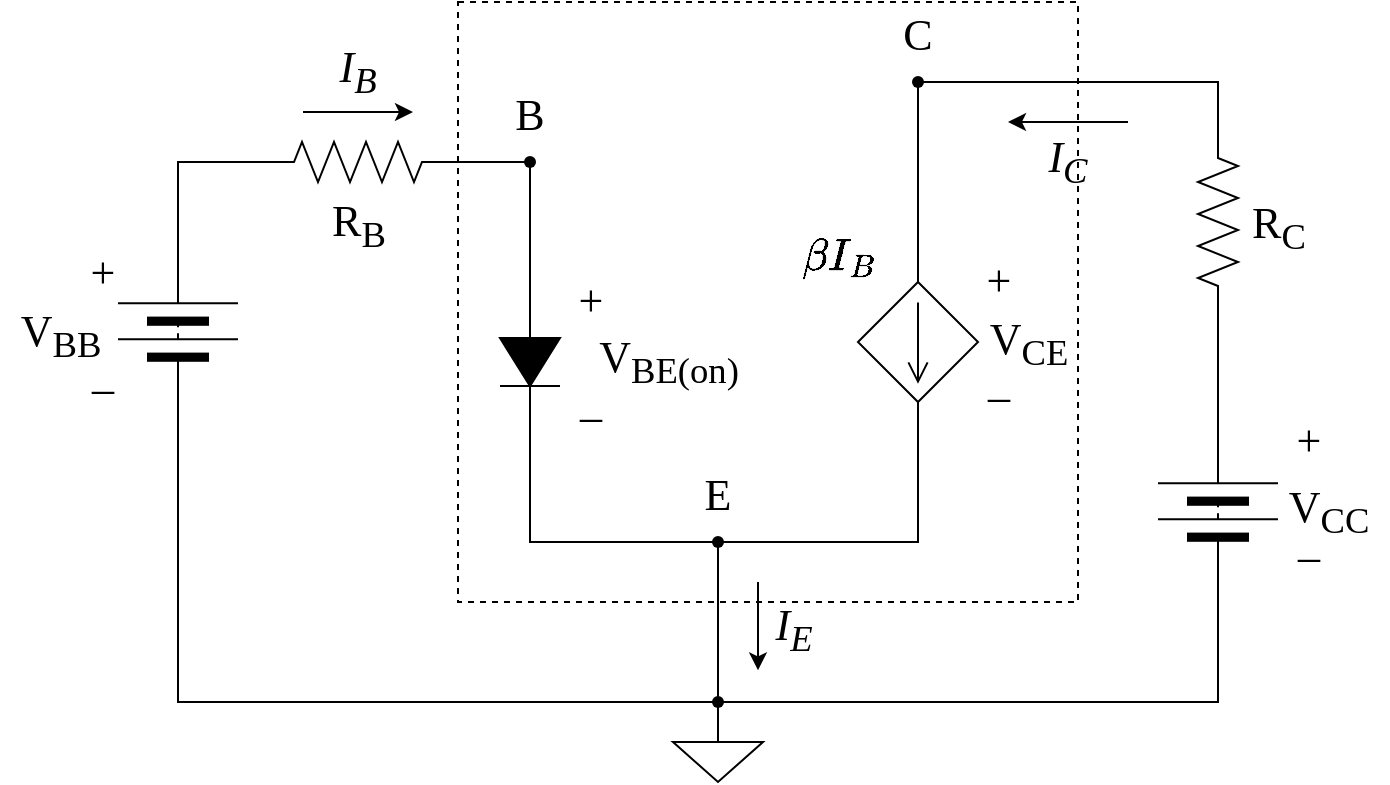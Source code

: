 <mxfile version="22.0.3" type="device">
  <diagram name="Trang-1" id="jdwA5vypR48VeuwpfjTU">
    <mxGraphModel dx="1036" dy="606" grid="1" gridSize="10" guides="1" tooltips="1" connect="1" arrows="1" fold="1" page="1" pageScale="1" pageWidth="1100" pageHeight="850" math="1" shadow="0">
      <root>
        <mxCell id="0" />
        <mxCell id="1" parent="0" />
        <mxCell id="NV5PZMqExWxVKoS1mkhp-1" value="" style="pointerEvents=1;fillColor=strokeColor;verticalLabelPosition=bottom;shadow=0;dashed=0;align=center;html=1;verticalAlign=top;shape=mxgraph.electrical.diodes.diode;direction=south;points=[[0,0.5,0,0,0],[1,0.5,0,0,0]];" vertex="1" parent="1">
          <mxGeometry x="321" y="270" width="30" height="60" as="geometry" />
        </mxCell>
        <mxCell id="NV5PZMqExWxVKoS1mkhp-2" value="" style="pointerEvents=1;verticalLabelPosition=bottom;shadow=0;dashed=0;align=center;html=1;verticalAlign=top;shape=mxgraph.electrical.signal_sources.source;aspect=fixed;points=[[0.5,0,0],[1,0.5,0],[0.5,1,0],[0,0.5,0]];elSignalType=dc2;elSourceType=dependent;" vertex="1" parent="1">
          <mxGeometry x="500" y="260" width="60" height="60" as="geometry" />
        </mxCell>
        <mxCell id="NV5PZMqExWxVKoS1mkhp-3" value="" style="pointerEvents=1;verticalLabelPosition=bottom;shadow=0;dashed=0;align=center;html=1;verticalAlign=top;shape=mxgraph.electrical.miscellaneous.batteryStack;direction=north;" vertex="1" parent="1">
          <mxGeometry x="130" y="250" width="60" height="70" as="geometry" />
        </mxCell>
        <mxCell id="NV5PZMqExWxVKoS1mkhp-24" style="edgeStyle=orthogonalEdgeStyle;shape=connector;rounded=0;orthogonalLoop=1;jettySize=auto;html=1;exitX=0;exitY=0.5;exitDx=0;exitDy=0;labelBackgroundColor=default;strokeColor=default;align=center;verticalAlign=middle;fontFamily=Helvetica;fontSize=11;fontColor=default;endArrow=none;endFill=0;" edge="1" parent="1" source="NV5PZMqExWxVKoS1mkhp-4" target="NV5PZMqExWxVKoS1mkhp-10">
          <mxGeometry relative="1" as="geometry">
            <Array as="points">
              <mxPoint x="680" y="470" />
            </Array>
          </mxGeometry>
        </mxCell>
        <mxCell id="NV5PZMqExWxVKoS1mkhp-4" value="" style="pointerEvents=1;verticalLabelPosition=bottom;shadow=0;dashed=0;align=center;html=1;verticalAlign=top;shape=mxgraph.electrical.miscellaneous.batteryStack;direction=north;" vertex="1" parent="1">
          <mxGeometry x="650" y="340" width="60" height="70" as="geometry" />
        </mxCell>
        <mxCell id="NV5PZMqExWxVKoS1mkhp-5" value="" style="pointerEvents=1;verticalLabelPosition=bottom;shadow=0;dashed=0;align=center;html=1;verticalAlign=top;shape=mxgraph.electrical.resistors.resistor_2;direction=south;" vertex="1" parent="1">
          <mxGeometry x="670" y="180" width="20" height="100" as="geometry" />
        </mxCell>
        <mxCell id="NV5PZMqExWxVKoS1mkhp-17" style="edgeStyle=orthogonalEdgeStyle;shape=connector;rounded=0;orthogonalLoop=1;jettySize=auto;html=1;exitX=1;exitY=0.5;exitDx=0;exitDy=0;exitPerimeter=0;labelBackgroundColor=default;strokeColor=default;align=center;verticalAlign=middle;fontFamily=Helvetica;fontSize=11;fontColor=default;endArrow=none;endFill=0;" edge="1" parent="1" source="NV5PZMqExWxVKoS1mkhp-6" target="NV5PZMqExWxVKoS1mkhp-9">
          <mxGeometry relative="1" as="geometry" />
        </mxCell>
        <mxCell id="NV5PZMqExWxVKoS1mkhp-6" value="R&lt;sub&gt;B&lt;/sub&gt;" style="pointerEvents=1;verticalLabelPosition=bottom;shadow=0;dashed=0;align=center;html=1;verticalAlign=top;shape=mxgraph.electrical.resistors.resistor_2;fontSize=22;fontFamily=Times New Roman;" vertex="1" parent="1">
          <mxGeometry x="200" y="190" width="100" height="20" as="geometry" />
        </mxCell>
        <mxCell id="NV5PZMqExWxVKoS1mkhp-38" value="" style="edgeStyle=orthogonalEdgeStyle;shape=connector;rounded=0;orthogonalLoop=1;jettySize=auto;html=1;labelBackgroundColor=default;strokeColor=default;align=center;verticalAlign=middle;fontFamily=Helvetica;fontSize=11;fontColor=default;endArrow=none;endFill=0;" edge="1" parent="1" source="NV5PZMqExWxVKoS1mkhp-8" target="NV5PZMqExWxVKoS1mkhp-10">
          <mxGeometry relative="1" as="geometry" />
        </mxCell>
        <mxCell id="NV5PZMqExWxVKoS1mkhp-8" value="E&#xa;&#xa;" style="shape=waypoint;sketch=0;size=6;pointerEvents=1;points=[];fillColor=none;resizable=0;rotatable=0;perimeter=centerPerimeter;snapToPoint=1;fontFamily=Times New Roman;fontSize=22;fontColor=default;strokeColor=default;strokeWidth=1;" vertex="1" parent="1">
          <mxGeometry x="420" y="380" width="20" height="20" as="geometry" />
        </mxCell>
        <mxCell id="NV5PZMqExWxVKoS1mkhp-9" value="B&#xa;&#xa;" style="shape=waypoint;sketch=0;size=6;pointerEvents=1;points=[];fillColor=none;resizable=0;rotatable=0;perimeter=centerPerimeter;snapToPoint=1;fontFamily=Times New Roman;fontSize=22;fontColor=default;" vertex="1" parent="1">
          <mxGeometry x="326" y="190" width="20" height="20" as="geometry" />
        </mxCell>
        <mxCell id="NV5PZMqExWxVKoS1mkhp-10" value="" style="shape=waypoint;sketch=0;size=6;pointerEvents=1;points=[];fillColor=none;resizable=0;rotatable=0;perimeter=centerPerimeter;snapToPoint=1;fontFamily=Times New Roman;fontSize=22;fontColor=default;strokeColor=default;strokeWidth=1;" vertex="1" parent="1">
          <mxGeometry x="420" y="460" width="20" height="20" as="geometry" />
        </mxCell>
        <mxCell id="NV5PZMqExWxVKoS1mkhp-14" style="edgeStyle=orthogonalEdgeStyle;shape=connector;rounded=0;orthogonalLoop=1;jettySize=auto;html=1;exitX=0.5;exitY=1;exitDx=0;exitDy=0;exitPerimeter=0;entryX=0.652;entryY=0.383;entryDx=0;entryDy=0;entryPerimeter=0;labelBackgroundColor=default;strokeColor=default;align=center;verticalAlign=middle;fontFamily=Helvetica;fontSize=11;fontColor=default;endArrow=none;endFill=0;" edge="1" parent="1" source="NV5PZMqExWxVKoS1mkhp-2" target="NV5PZMqExWxVKoS1mkhp-8">
          <mxGeometry relative="1" as="geometry">
            <Array as="points">
              <mxPoint x="530" y="390" />
            </Array>
          </mxGeometry>
        </mxCell>
        <mxCell id="NV5PZMqExWxVKoS1mkhp-16" style="edgeStyle=orthogonalEdgeStyle;shape=connector;rounded=0;orthogonalLoop=1;jettySize=auto;html=1;exitX=0;exitY=0.5;exitDx=0;exitDy=0;exitPerimeter=0;entryX=0.386;entryY=1.083;entryDx=0;entryDy=0;entryPerimeter=0;labelBackgroundColor=default;strokeColor=default;align=center;verticalAlign=middle;fontFamily=Helvetica;fontSize=11;fontColor=default;endArrow=none;endFill=0;" edge="1" parent="1" source="NV5PZMqExWxVKoS1mkhp-1" target="NV5PZMqExWxVKoS1mkhp-9">
          <mxGeometry relative="1" as="geometry" />
        </mxCell>
        <mxCell id="NV5PZMqExWxVKoS1mkhp-20" style="edgeStyle=orthogonalEdgeStyle;shape=connector;rounded=0;orthogonalLoop=1;jettySize=auto;html=1;exitX=1;exitY=0.5;exitDx=0;exitDy=0;entryX=0;entryY=0.5;entryDx=0;entryDy=0;entryPerimeter=0;labelBackgroundColor=default;strokeColor=default;align=center;verticalAlign=middle;fontFamily=Helvetica;fontSize=11;fontColor=default;endArrow=none;endFill=0;" edge="1" parent="1" source="NV5PZMqExWxVKoS1mkhp-3" target="NV5PZMqExWxVKoS1mkhp-6">
          <mxGeometry relative="1" as="geometry">
            <Array as="points">
              <mxPoint x="160" y="230" />
              <mxPoint x="160" y="230" />
            </Array>
          </mxGeometry>
        </mxCell>
        <mxCell id="NV5PZMqExWxVKoS1mkhp-21" style="edgeStyle=orthogonalEdgeStyle;shape=connector;rounded=0;orthogonalLoop=1;jettySize=auto;html=1;exitX=1;exitY=0.5;exitDx=0;exitDy=0;entryX=1;entryY=0.5;entryDx=0;entryDy=0;entryPerimeter=0;labelBackgroundColor=default;strokeColor=default;align=center;verticalAlign=middle;fontFamily=Helvetica;fontSize=11;fontColor=default;endArrow=none;endFill=0;" edge="1" parent="1" source="NV5PZMqExWxVKoS1mkhp-4" target="NV5PZMqExWxVKoS1mkhp-5">
          <mxGeometry relative="1" as="geometry" />
        </mxCell>
        <mxCell id="NV5PZMqExWxVKoS1mkhp-22" style="edgeStyle=orthogonalEdgeStyle;shape=connector;rounded=0;orthogonalLoop=1;jettySize=auto;html=1;exitX=0;exitY=0.5;exitDx=0;exitDy=0;exitPerimeter=0;entryX=0.5;entryY=0;entryDx=0;entryDy=0;entryPerimeter=0;labelBackgroundColor=default;strokeColor=default;align=center;verticalAlign=middle;fontFamily=Helvetica;fontSize=11;fontColor=default;endArrow=none;endFill=0;" edge="1" parent="1" source="NV5PZMqExWxVKoS1mkhp-5" target="NV5PZMqExWxVKoS1mkhp-2">
          <mxGeometry relative="1" as="geometry">
            <Array as="points">
              <mxPoint x="680" y="160" />
              <mxPoint x="530" y="160" />
            </Array>
          </mxGeometry>
        </mxCell>
        <mxCell id="NV5PZMqExWxVKoS1mkhp-23" value="&lt;font face=&quot;Times New Roman&quot;&gt;&lt;span style=&quot;font-size: 22px;&quot;&gt;R&lt;sub&gt;C&lt;/sub&gt;&lt;/span&gt;&lt;/font&gt;" style="text;html=1;align=center;verticalAlign=middle;resizable=0;points=[];autosize=1;strokeColor=none;fillColor=none;fontSize=11;fontFamily=Helvetica;fontColor=default;" vertex="1" parent="1">
          <mxGeometry x="685" y="213" width="50" height="40" as="geometry" />
        </mxCell>
        <mxCell id="NV5PZMqExWxVKoS1mkhp-25" style="edgeStyle=orthogonalEdgeStyle;shape=connector;rounded=0;orthogonalLoop=1;jettySize=auto;html=1;exitX=0;exitY=0.5;exitDx=0;exitDy=0;entryX=0.072;entryY=0.107;entryDx=0;entryDy=0;entryPerimeter=0;labelBackgroundColor=default;strokeColor=default;align=center;verticalAlign=middle;fontFamily=Helvetica;fontSize=11;fontColor=default;endArrow=none;endFill=0;" edge="1" parent="1" source="NV5PZMqExWxVKoS1mkhp-3" target="NV5PZMqExWxVKoS1mkhp-10">
          <mxGeometry relative="1" as="geometry">
            <Array as="points">
              <mxPoint x="160" y="470" />
            </Array>
          </mxGeometry>
        </mxCell>
        <mxCell id="NV5PZMqExWxVKoS1mkhp-27" value="&lt;font face=&quot;Times New Roman&quot;&gt;&lt;span style=&quot;font-size: 22px;&quot;&gt;V&lt;sub&gt;CC&lt;/sub&gt;&lt;/span&gt;&lt;/font&gt;" style="text;html=1;align=center;verticalAlign=middle;resizable=0;points=[];autosize=1;strokeColor=none;fillColor=none;fontSize=11;fontFamily=Helvetica;fontColor=default;" vertex="1" parent="1">
          <mxGeometry x="705" y="355" width="60" height="40" as="geometry" />
        </mxCell>
        <mxCell id="NV5PZMqExWxVKoS1mkhp-31" value="" style="group" vertex="1" connectable="0" parent="1">
          <mxGeometry x="705" y="320" width="40" height="90" as="geometry" />
        </mxCell>
        <mxCell id="NV5PZMqExWxVKoS1mkhp-28" value="&lt;font face=&quot;Times New Roman&quot;&gt;&lt;span style=&quot;font-size: 22px;&quot;&gt;+&lt;/span&gt;&lt;/font&gt;" style="text;html=1;align=center;verticalAlign=middle;resizable=0;points=[];autosize=1;strokeColor=none;fillColor=none;fontSize=11;fontFamily=Helvetica;fontColor=default;" vertex="1" parent="NV5PZMqExWxVKoS1mkhp-31">
          <mxGeometry width="40" height="40" as="geometry" />
        </mxCell>
        <mxCell id="NV5PZMqExWxVKoS1mkhp-30" value="&lt;font face=&quot;Times New Roman&quot;&gt;&lt;span style=&quot;font-size: 22px;&quot;&gt;_&lt;/span&gt;&lt;/font&gt;" style="text;html=1;align=center;verticalAlign=middle;resizable=0;points=[];autosize=1;strokeColor=none;fillColor=none;fontSize=11;fontFamily=Helvetica;fontColor=default;" vertex="1" parent="NV5PZMqExWxVKoS1mkhp-31">
          <mxGeometry x="5" y="50" width="30" height="40" as="geometry" />
        </mxCell>
        <mxCell id="NV5PZMqExWxVKoS1mkhp-32" value="" style="group" vertex="1" connectable="0" parent="1">
          <mxGeometry x="550" y="240" width="65" height="90" as="geometry" />
        </mxCell>
        <mxCell id="NV5PZMqExWxVKoS1mkhp-33" value="&lt;font face=&quot;Times New Roman&quot;&gt;&lt;span style=&quot;font-size: 22px;&quot;&gt;+&lt;/span&gt;&lt;/font&gt;" style="text;html=1;align=center;verticalAlign=middle;resizable=0;points=[];autosize=1;strokeColor=none;fillColor=none;fontSize=11;fontFamily=Helvetica;fontColor=default;" vertex="1" parent="NV5PZMqExWxVKoS1mkhp-32">
          <mxGeometry width="40" height="40" as="geometry" />
        </mxCell>
        <mxCell id="NV5PZMqExWxVKoS1mkhp-34" value="&lt;font face=&quot;Times New Roman&quot;&gt;&lt;span style=&quot;font-size: 22px;&quot;&gt;_&lt;/span&gt;&lt;/font&gt;" style="text;html=1;align=center;verticalAlign=middle;resizable=0;points=[];autosize=1;strokeColor=none;fillColor=none;fontSize=11;fontFamily=Helvetica;fontColor=default;" vertex="1" parent="NV5PZMqExWxVKoS1mkhp-32">
          <mxGeometry x="5" y="50" width="30" height="40" as="geometry" />
        </mxCell>
        <mxCell id="NV5PZMqExWxVKoS1mkhp-57" value="&lt;font face=&quot;Times New Roman&quot;&gt;&lt;span style=&quot;font-size: 22px;&quot;&gt;V&lt;sub&gt;CE&lt;/sub&gt;&lt;/span&gt;&lt;/font&gt;" style="text;html=1;align=center;verticalAlign=middle;resizable=0;points=[];autosize=1;strokeColor=none;fillColor=none;fontSize=11;fontFamily=Helvetica;fontColor=default;" vertex="1" parent="NV5PZMqExWxVKoS1mkhp-32">
          <mxGeometry x="5" y="31" width="60" height="40" as="geometry" />
        </mxCell>
        <mxCell id="NV5PZMqExWxVKoS1mkhp-35" value="" style="group" vertex="1" connectable="0" parent="1">
          <mxGeometry x="102" y="236" width="40" height="90" as="geometry" />
        </mxCell>
        <mxCell id="NV5PZMqExWxVKoS1mkhp-36" value="&lt;font face=&quot;Times New Roman&quot;&gt;&lt;span style=&quot;font-size: 22px;&quot;&gt;+&lt;/span&gt;&lt;/font&gt;" style="text;html=1;align=center;verticalAlign=middle;resizable=0;points=[];autosize=1;strokeColor=none;fillColor=none;fontSize=11;fontFamily=Helvetica;fontColor=default;" vertex="1" parent="NV5PZMqExWxVKoS1mkhp-35">
          <mxGeometry width="40" height="40" as="geometry" />
        </mxCell>
        <mxCell id="NV5PZMqExWxVKoS1mkhp-37" value="&lt;font face=&quot;Times New Roman&quot;&gt;&lt;span style=&quot;font-size: 22px;&quot;&gt;_&lt;/span&gt;&lt;/font&gt;" style="text;html=1;align=center;verticalAlign=middle;resizable=0;points=[];autosize=1;strokeColor=none;fillColor=none;fontSize=11;fontFamily=Helvetica;fontColor=default;" vertex="1" parent="NV5PZMqExWxVKoS1mkhp-35">
          <mxGeometry x="5" y="50" width="30" height="40" as="geometry" />
        </mxCell>
        <mxCell id="NV5PZMqExWxVKoS1mkhp-59" value="&lt;font face=&quot;Times New Roman&quot;&gt;&lt;span style=&quot;font-size: 22px;&quot;&gt;V&lt;sub&gt;BB&lt;/sub&gt;&lt;/span&gt;&lt;/font&gt;" style="text;html=1;align=center;verticalAlign=middle;resizable=0;points=[];autosize=1;strokeColor=none;fillColor=none;fontSize=11;fontFamily=Helvetica;fontColor=default;" vertex="1" parent="NV5PZMqExWxVKoS1mkhp-35">
          <mxGeometry x="-31" y="31" width="60" height="40" as="geometry" />
        </mxCell>
        <mxCell id="NV5PZMqExWxVKoS1mkhp-40" value="" style="edgeStyle=orthogonalEdgeStyle;shape=connector;rounded=0;orthogonalLoop=1;jettySize=auto;html=1;labelBackgroundColor=default;strokeColor=default;align=center;verticalAlign=middle;fontFamily=Helvetica;fontSize=11;fontColor=default;endArrow=none;endFill=0;" edge="1" parent="1" source="NV5PZMqExWxVKoS1mkhp-39" target="NV5PZMqExWxVKoS1mkhp-8">
          <mxGeometry relative="1" as="geometry" />
        </mxCell>
        <mxCell id="NV5PZMqExWxVKoS1mkhp-39" value="" style="pointerEvents=1;verticalLabelPosition=bottom;shadow=0;dashed=0;align=center;html=1;verticalAlign=top;shape=mxgraph.electrical.signal_sources.signal_ground;fontFamily=Helvetica;fontSize=11;fontColor=default;" vertex="1" parent="1">
          <mxGeometry x="407.5" y="480" width="45" height="30" as="geometry" />
        </mxCell>
        <mxCell id="NV5PZMqExWxVKoS1mkhp-41" value="" style="group" vertex="1" connectable="0" parent="1">
          <mxGeometry x="575" y="150" width="60" height="30" as="geometry" />
        </mxCell>
        <mxCell id="NV5PZMqExWxVKoS1mkhp-42" value="" style="endArrow=classic;html=1;rounded=0;labelBackgroundColor=default;strokeColor=default;align=center;verticalAlign=middle;fontFamily=Helvetica;fontSize=22;fontColor=default;shape=connector;movable=1;resizable=1;rotatable=1;deletable=1;editable=1;locked=0;connectable=1;" edge="1" parent="NV5PZMqExWxVKoS1mkhp-41">
          <mxGeometry width="50" height="50" relative="1" as="geometry">
            <mxPoint x="60" y="30" as="sourcePoint" />
            <mxPoint y="30" as="targetPoint" />
          </mxGeometry>
        </mxCell>
        <mxCell id="NV5PZMqExWxVKoS1mkhp-43" value="&lt;span style=&quot;font-weight: 400;&quot;&gt;I&lt;sub&gt;C&lt;/sub&gt;&lt;/span&gt;" style="text;html=1;strokeColor=none;fillColor=none;align=center;verticalAlign=middle;whiteSpace=wrap;rounded=0;fontSize=22;fontFamily=Times New Roman;fontColor=default;fontStyle=3;movable=1;resizable=1;rotatable=1;deletable=1;editable=1;locked=0;connectable=1;" vertex="1" parent="1">
          <mxGeometry x="590" y="185" width="30" height="30" as="geometry" />
        </mxCell>
        <mxCell id="NV5PZMqExWxVKoS1mkhp-44" value="" style="group" vertex="1" connectable="0" parent="1">
          <mxGeometry x="222.5" y="175" width="55" height="35" as="geometry" />
        </mxCell>
        <mxCell id="NV5PZMqExWxVKoS1mkhp-45" value="" style="endArrow=classic;html=1;rounded=0;labelBackgroundColor=default;strokeColor=default;align=center;verticalAlign=middle;fontFamily=Helvetica;fontSize=22;fontColor=default;shape=connector;movable=1;resizable=1;rotatable=1;deletable=1;editable=1;locked=0;connectable=1;" edge="1" parent="NV5PZMqExWxVKoS1mkhp-44">
          <mxGeometry width="50" height="50" relative="1" as="geometry">
            <mxPoint as="sourcePoint" />
            <mxPoint x="55" as="targetPoint" />
          </mxGeometry>
        </mxCell>
        <mxCell id="NV5PZMqExWxVKoS1mkhp-46" value="&lt;span style=&quot;font-weight: 400;&quot;&gt;I&lt;sub&gt;B&lt;/sub&gt;&lt;/span&gt;" style="text;html=1;strokeColor=none;fillColor=none;align=center;verticalAlign=middle;whiteSpace=wrap;rounded=0;fontSize=22;fontFamily=Times New Roman;fontColor=default;fontStyle=3;movable=1;resizable=1;rotatable=1;deletable=1;editable=1;locked=0;connectable=1;" vertex="1" parent="1">
          <mxGeometry x="235" y="140" width="30" height="30" as="geometry" />
        </mxCell>
        <mxCell id="NV5PZMqExWxVKoS1mkhp-47" value="" style="group" vertex="1" connectable="0" parent="1">
          <mxGeometry x="450" y="410" width="32.5" height="44.18" as="geometry" />
        </mxCell>
        <mxCell id="NV5PZMqExWxVKoS1mkhp-48" value="" style="endArrow=classic;html=1;rounded=0;labelBackgroundColor=default;strokeColor=default;align=center;verticalAlign=middle;fontFamily=Helvetica;fontSize=22;fontColor=default;shape=connector;movable=1;resizable=1;rotatable=1;deletable=1;editable=1;locked=0;connectable=1;" edge="1" parent="NV5PZMqExWxVKoS1mkhp-47">
          <mxGeometry width="50" height="50" relative="1" as="geometry">
            <mxPoint as="sourcePoint" />
            <mxPoint y="44.18" as="targetPoint" />
          </mxGeometry>
        </mxCell>
        <mxCell id="NV5PZMqExWxVKoS1mkhp-49" value="&lt;span style=&quot;font-weight: 400;&quot;&gt;I&lt;sub&gt;E&lt;/sub&gt;&lt;/span&gt;" style="text;html=1;strokeColor=none;fillColor=none;align=center;verticalAlign=middle;whiteSpace=wrap;rounded=0;fontSize=22;fontFamily=Times New Roman;fontColor=default;fontStyle=3;movable=1;resizable=1;rotatable=1;deletable=1;editable=1;locked=0;connectable=1;" vertex="1" parent="NV5PZMqExWxVKoS1mkhp-47">
          <mxGeometry x="2.5" y="9.18" width="30" height="30" as="geometry" />
        </mxCell>
        <mxCell id="NV5PZMqExWxVKoS1mkhp-50" style="edgeStyle=orthogonalEdgeStyle;shape=connector;rounded=0;orthogonalLoop=1;jettySize=auto;html=1;exitX=1;exitY=0.5;exitDx=0;exitDy=0;exitPerimeter=0;entryX=0.05;entryY=0.409;entryDx=0;entryDy=0;entryPerimeter=0;labelBackgroundColor=default;strokeColor=default;align=center;verticalAlign=middle;fontFamily=Helvetica;fontSize=11;fontColor=default;endArrow=none;endFill=0;" edge="1" parent="1" source="NV5PZMqExWxVKoS1mkhp-1" target="NV5PZMqExWxVKoS1mkhp-8">
          <mxGeometry relative="1" as="geometry">
            <Array as="points">
              <mxPoint x="336" y="390" />
            </Array>
          </mxGeometry>
        </mxCell>
        <mxCell id="NV5PZMqExWxVKoS1mkhp-72" value="" style="rounded=0;whiteSpace=wrap;html=1;strokeWidth=1;align=center;verticalAlign=middle;fontFamily=Helvetica;fontSize=22;fontColor=default;fillColor=none;gradientColor=none;dashed=1;movable=1;resizable=1;rotatable=1;deletable=1;editable=1;locked=0;connectable=1;" vertex="1" parent="1">
          <mxGeometry x="300" y="120" width="310" height="300" as="geometry" />
        </mxCell>
        <mxCell id="NV5PZMqExWxVKoS1mkhp-54" value="" style="group" vertex="1" connectable="0" parent="1">
          <mxGeometry x="346" y="250" width="95" height="90" as="geometry" />
        </mxCell>
        <mxCell id="NV5PZMqExWxVKoS1mkhp-55" value="&lt;font face=&quot;Times New Roman&quot;&gt;&lt;span style=&quot;font-size: 22px;&quot;&gt;+&lt;/span&gt;&lt;/font&gt;" style="text;html=1;align=center;verticalAlign=middle;resizable=0;points=[];autosize=1;strokeColor=none;fillColor=none;fontSize=11;fontFamily=Helvetica;fontColor=default;" vertex="1" parent="NV5PZMqExWxVKoS1mkhp-54">
          <mxGeometry width="40" height="40" as="geometry" />
        </mxCell>
        <mxCell id="NV5PZMqExWxVKoS1mkhp-56" value="&lt;font face=&quot;Times New Roman&quot;&gt;&lt;span style=&quot;font-size: 22px;&quot;&gt;_&lt;/span&gt;&lt;/font&gt;" style="text;html=1;align=center;verticalAlign=middle;resizable=0;points=[];autosize=1;strokeColor=none;fillColor=none;fontSize=11;fontFamily=Helvetica;fontColor=default;" vertex="1" parent="NV5PZMqExWxVKoS1mkhp-54">
          <mxGeometry x="5" y="50" width="30" height="40" as="geometry" />
        </mxCell>
        <mxCell id="NV5PZMqExWxVKoS1mkhp-58" value="&lt;font face=&quot;Times New Roman&quot;&gt;&lt;span style=&quot;font-size: 22px;&quot;&gt;V&lt;sub&gt;BE(on)&lt;/sub&gt;&lt;/span&gt;&lt;/font&gt;" style="text;html=1;align=center;verticalAlign=middle;resizable=0;points=[];autosize=1;strokeColor=none;fillColor=none;fontSize=11;fontFamily=Helvetica;fontColor=default;" vertex="1" parent="NV5PZMqExWxVKoS1mkhp-54">
          <mxGeometry x="14" y="30" width="90" height="40" as="geometry" />
        </mxCell>
        <mxCell id="NV5PZMqExWxVKoS1mkhp-61" value="C&#xa;&#xa;" style="shape=waypoint;sketch=0;size=6;pointerEvents=1;points=[];fillColor=none;resizable=0;rotatable=0;perimeter=centerPerimeter;snapToPoint=1;fontFamily=Times New Roman;fontSize=22;fontColor=default;" vertex="1" parent="1">
          <mxGeometry x="520" y="150" width="20" height="20" as="geometry" />
        </mxCell>
        <mxCell id="NV5PZMqExWxVKoS1mkhp-71" value="&lt;font face=&quot;Times New Roman&quot;&gt;&lt;span style=&quot;font-size: 22px;&quot;&gt;$$\beta I_B$$&lt;br&gt;&lt;/span&gt;&lt;/font&gt;" style="text;html=1;align=center;verticalAlign=middle;resizable=0;points=[];autosize=1;strokeColor=none;fillColor=none;fontSize=11;fontFamily=Helvetica;fontColor=default;" vertex="1" parent="1">
          <mxGeometry x="415" y="240" width="150" height="40" as="geometry" />
        </mxCell>
      </root>
    </mxGraphModel>
  </diagram>
</mxfile>
